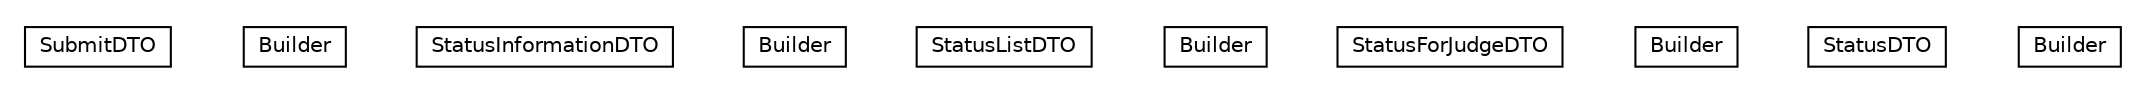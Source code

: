 #!/usr/local/bin/dot
#
# Class diagram 
# Generated by UMLGraph version 5.1 (http://www.umlgraph.org/)
#

digraph G {
	edge [fontname="Helvetica",fontsize=10,labelfontname="Helvetica",labelfontsize=10];
	node [fontname="Helvetica",fontsize=10,shape=plaintext];
	nodesep=0.25;
	ranksep=0.5;
	// cn.edu.uestc.acmicpc.db.dto.impl.status.SubmitDTO
	c598 [label=<<table title="cn.edu.uestc.acmicpc.db.dto.impl.status.SubmitDTO" border="0" cellborder="1" cellspacing="0" cellpadding="2" port="p" href="./SubmitDTO.html">
		<tr><td><table border="0" cellspacing="0" cellpadding="1">
<tr><td align="center" balign="center"> SubmitDTO </td></tr>
		</table></td></tr>
		</table>>, fontname="Helvetica", fontcolor="black", fontsize=10.0];
	// cn.edu.uestc.acmicpc.db.dto.impl.status.SubmitDTO.Builder
	c599 [label=<<table title="cn.edu.uestc.acmicpc.db.dto.impl.status.SubmitDTO.Builder" border="0" cellborder="1" cellspacing="0" cellpadding="2" port="p" href="./SubmitDTO.Builder.html">
		<tr><td><table border="0" cellspacing="0" cellpadding="1">
<tr><td align="center" balign="center"> Builder </td></tr>
		</table></td></tr>
		</table>>, fontname="Helvetica", fontcolor="black", fontsize=10.0];
	// cn.edu.uestc.acmicpc.db.dto.impl.status.StatusInformationDTO
	c600 [label=<<table title="cn.edu.uestc.acmicpc.db.dto.impl.status.StatusInformationDTO" border="0" cellborder="1" cellspacing="0" cellpadding="2" port="p" href="./StatusInformationDTO.html">
		<tr><td><table border="0" cellspacing="0" cellpadding="1">
<tr><td align="center" balign="center"> StatusInformationDTO </td></tr>
		</table></td></tr>
		</table>>, fontname="Helvetica", fontcolor="black", fontsize=10.0];
	// cn.edu.uestc.acmicpc.db.dto.impl.status.StatusInformationDTO.Builder
	c601 [label=<<table title="cn.edu.uestc.acmicpc.db.dto.impl.status.StatusInformationDTO.Builder" border="0" cellborder="1" cellspacing="0" cellpadding="2" port="p" href="./StatusInformationDTO.Builder.html">
		<tr><td><table border="0" cellspacing="0" cellpadding="1">
<tr><td align="center" balign="center"> Builder </td></tr>
		</table></td></tr>
		</table>>, fontname="Helvetica", fontcolor="black", fontsize=10.0];
	// cn.edu.uestc.acmicpc.db.dto.impl.status.StatusListDTO
	c602 [label=<<table title="cn.edu.uestc.acmicpc.db.dto.impl.status.StatusListDTO" border="0" cellborder="1" cellspacing="0" cellpadding="2" port="p" href="./StatusListDTO.html">
		<tr><td><table border="0" cellspacing="0" cellpadding="1">
<tr><td align="center" balign="center"> StatusListDTO </td></tr>
		</table></td></tr>
		</table>>, fontname="Helvetica", fontcolor="black", fontsize=10.0];
	// cn.edu.uestc.acmicpc.db.dto.impl.status.StatusListDTO.Builder
	c603 [label=<<table title="cn.edu.uestc.acmicpc.db.dto.impl.status.StatusListDTO.Builder" border="0" cellborder="1" cellspacing="0" cellpadding="2" port="p" href="./StatusListDTO.Builder.html">
		<tr><td><table border="0" cellspacing="0" cellpadding="1">
<tr><td align="center" balign="center"> Builder </td></tr>
		</table></td></tr>
		</table>>, fontname="Helvetica", fontcolor="black", fontsize=10.0];
	// cn.edu.uestc.acmicpc.db.dto.impl.status.StatusForJudgeDTO
	c604 [label=<<table title="cn.edu.uestc.acmicpc.db.dto.impl.status.StatusForJudgeDTO" border="0" cellborder="1" cellspacing="0" cellpadding="2" port="p" href="./StatusForJudgeDTO.html">
		<tr><td><table border="0" cellspacing="0" cellpadding="1">
<tr><td align="center" balign="center"> StatusForJudgeDTO </td></tr>
		</table></td></tr>
		</table>>, fontname="Helvetica", fontcolor="black", fontsize=10.0];
	// cn.edu.uestc.acmicpc.db.dto.impl.status.StatusForJudgeDTO.Builder
	c605 [label=<<table title="cn.edu.uestc.acmicpc.db.dto.impl.status.StatusForJudgeDTO.Builder" border="0" cellborder="1" cellspacing="0" cellpadding="2" port="p" href="./StatusForJudgeDTO.Builder.html">
		<tr><td><table border="0" cellspacing="0" cellpadding="1">
<tr><td align="center" balign="center"> Builder </td></tr>
		</table></td></tr>
		</table>>, fontname="Helvetica", fontcolor="black", fontsize=10.0];
	// cn.edu.uestc.acmicpc.db.dto.impl.status.StatusDTO
	c606 [label=<<table title="cn.edu.uestc.acmicpc.db.dto.impl.status.StatusDTO" border="0" cellborder="1" cellspacing="0" cellpadding="2" port="p" href="./StatusDTO.html">
		<tr><td><table border="0" cellspacing="0" cellpadding="1">
<tr><td align="center" balign="center"> StatusDTO </td></tr>
		</table></td></tr>
		</table>>, fontname="Helvetica", fontcolor="black", fontsize=10.0];
	// cn.edu.uestc.acmicpc.db.dto.impl.status.StatusDTO.Builder
	c607 [label=<<table title="cn.edu.uestc.acmicpc.db.dto.impl.status.StatusDTO.Builder" border="0" cellborder="1" cellspacing="0" cellpadding="2" port="p" href="./StatusDTO.Builder.html">
		<tr><td><table border="0" cellspacing="0" cellpadding="1">
<tr><td align="center" balign="center"> Builder </td></tr>
		</table></td></tr>
		</table>>, fontname="Helvetica", fontcolor="black", fontsize=10.0];
}

